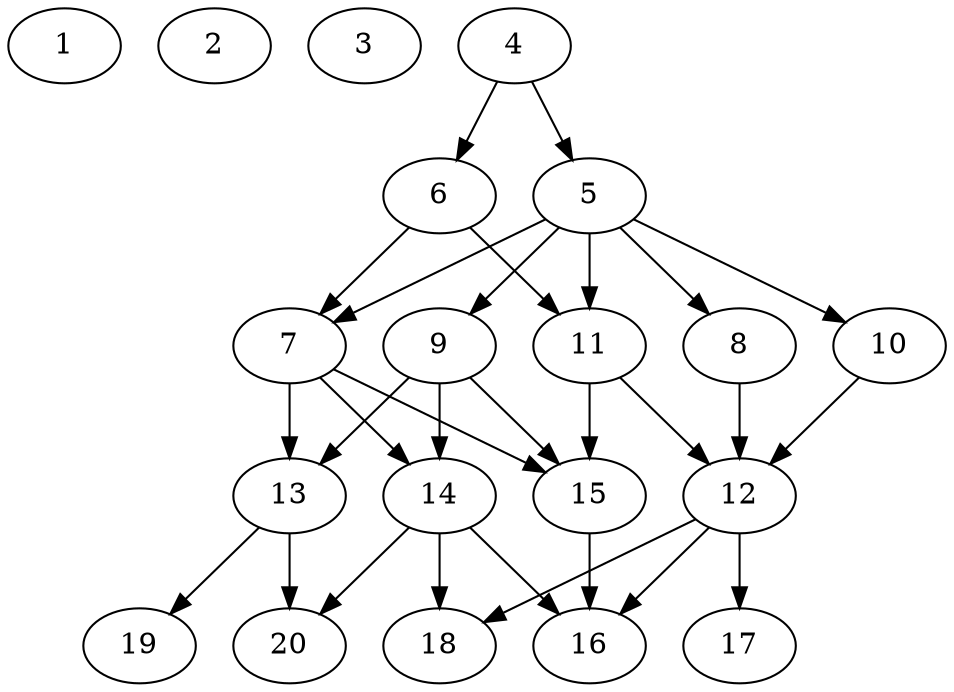 // DAG automatically generated by daggen at Tue Jul 23 14:22:50 2019
// ./daggen --dot -n 20 --ccr 0.5 --fat 0.5 --regular 0.5 --density 0.6 --mindata 5242880 --maxdata 52428800 
digraph G {
  1 [size="46567424", alpha="0.07", expect_size="23283712"] 
  2 [size="83230720", alpha="0.05", expect_size="41615360"] 
  3 [size="60354560", alpha="0.07", expect_size="30177280"] 
  4 [size="12328960", alpha="0.11", expect_size="6164480"] 
  4 -> 5 [size ="6164480"]
  4 -> 6 [size ="6164480"]
  5 [size="76275712", alpha="0.11", expect_size="38137856"] 
  5 -> 7 [size ="38137856"]
  5 -> 8 [size ="38137856"]
  5 -> 9 [size ="38137856"]
  5 -> 10 [size ="38137856"]
  5 -> 11 [size ="38137856"]
  6 [size="13539328", alpha="0.08", expect_size="6769664"] 
  6 -> 7 [size ="6769664"]
  6 -> 11 [size ="6769664"]
  7 [size="85915648", alpha="0.07", expect_size="42957824"] 
  7 -> 13 [size ="42957824"]
  7 -> 14 [size ="42957824"]
  7 -> 15 [size ="42957824"]
  8 [size="24193024", alpha="0.16", expect_size="12096512"] 
  8 -> 12 [size ="12096512"]
  9 [size="56283136", alpha="0.06", expect_size="28141568"] 
  9 -> 13 [size ="28141568"]
  9 -> 14 [size ="28141568"]
  9 -> 15 [size ="28141568"]
  10 [size="68792320", alpha="0.17", expect_size="34396160"] 
  10 -> 12 [size ="34396160"]
  11 [size="45715456", alpha="0.17", expect_size="22857728"] 
  11 -> 12 [size ="22857728"]
  11 -> 15 [size ="22857728"]
  12 [size="76808192", alpha="0.07", expect_size="38404096"] 
  12 -> 16 [size ="38404096"]
  12 -> 17 [size ="38404096"]
  12 -> 18 [size ="38404096"]
  13 [size="98496512", alpha="0.13", expect_size="49248256"] 
  13 -> 19 [size ="49248256"]
  13 -> 20 [size ="49248256"]
  14 [size="35545088", alpha="0.01", expect_size="17772544"] 
  14 -> 16 [size ="17772544"]
  14 -> 18 [size ="17772544"]
  14 -> 20 [size ="17772544"]
  15 [size="87902208", alpha="0.03", expect_size="43951104"] 
  15 -> 16 [size ="43951104"]
  16 [size="43806720", alpha="0.01", expect_size="21903360"] 
  17 [size="83009536", alpha="0.04", expect_size="41504768"] 
  18 [size="21506048", alpha="0.18", expect_size="10753024"] 
  19 [size="96088064", alpha="0.10", expect_size="48044032"] 
  20 [size="30345216", alpha="0.19", expect_size="15172608"] 
}
